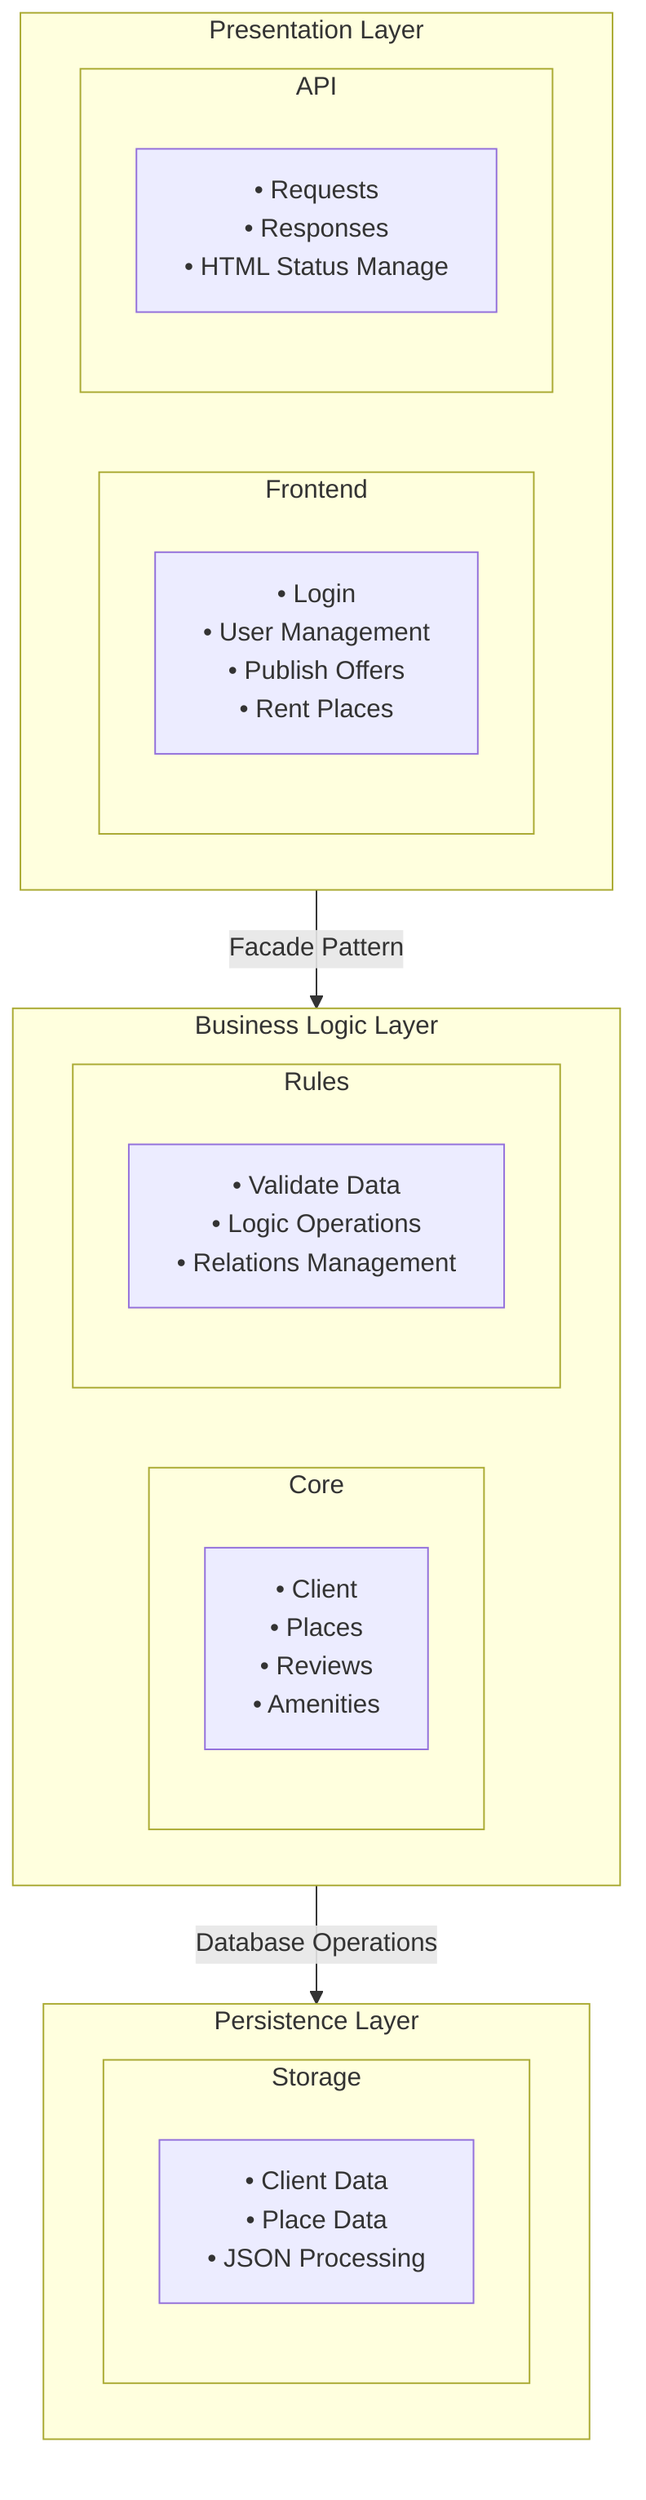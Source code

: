 ---
config:
  theme: default
  layout: dagre
---
flowchart TD
 subgraph Frontend["Frontend"]
        F1["• Login<br>• User Management<br>• Publish Offers<br>• Rent Places"]
  end
 subgraph API["API"]
        A1["• Requests<br>• Responses<br>• HTML Status Manage"]
  end
 subgraph PL["Presentation Layer"]
        Frontend
        API
  end
 subgraph Core["Core"]
        C1["• Client<br>• Places<br>• Reviews<br>• Amenities"]
  end
 subgraph Rules["Rules"]
        R1["• Validate Data<br>• Logic Operations<br>• Relations Management"]
  end
 subgraph BLL["Business Logic Layer"]
        Core
        Rules
  end
 subgraph Storage["Storage"]
        S1["• Client Data<br>• Place Data<br>• JSON Processing"]
  end
 subgraph PersL["Persistence Layer"]
        Storage
  end
    PL -- Facade Pattern --> BLL
    BLL -- Database Operations --> PersL